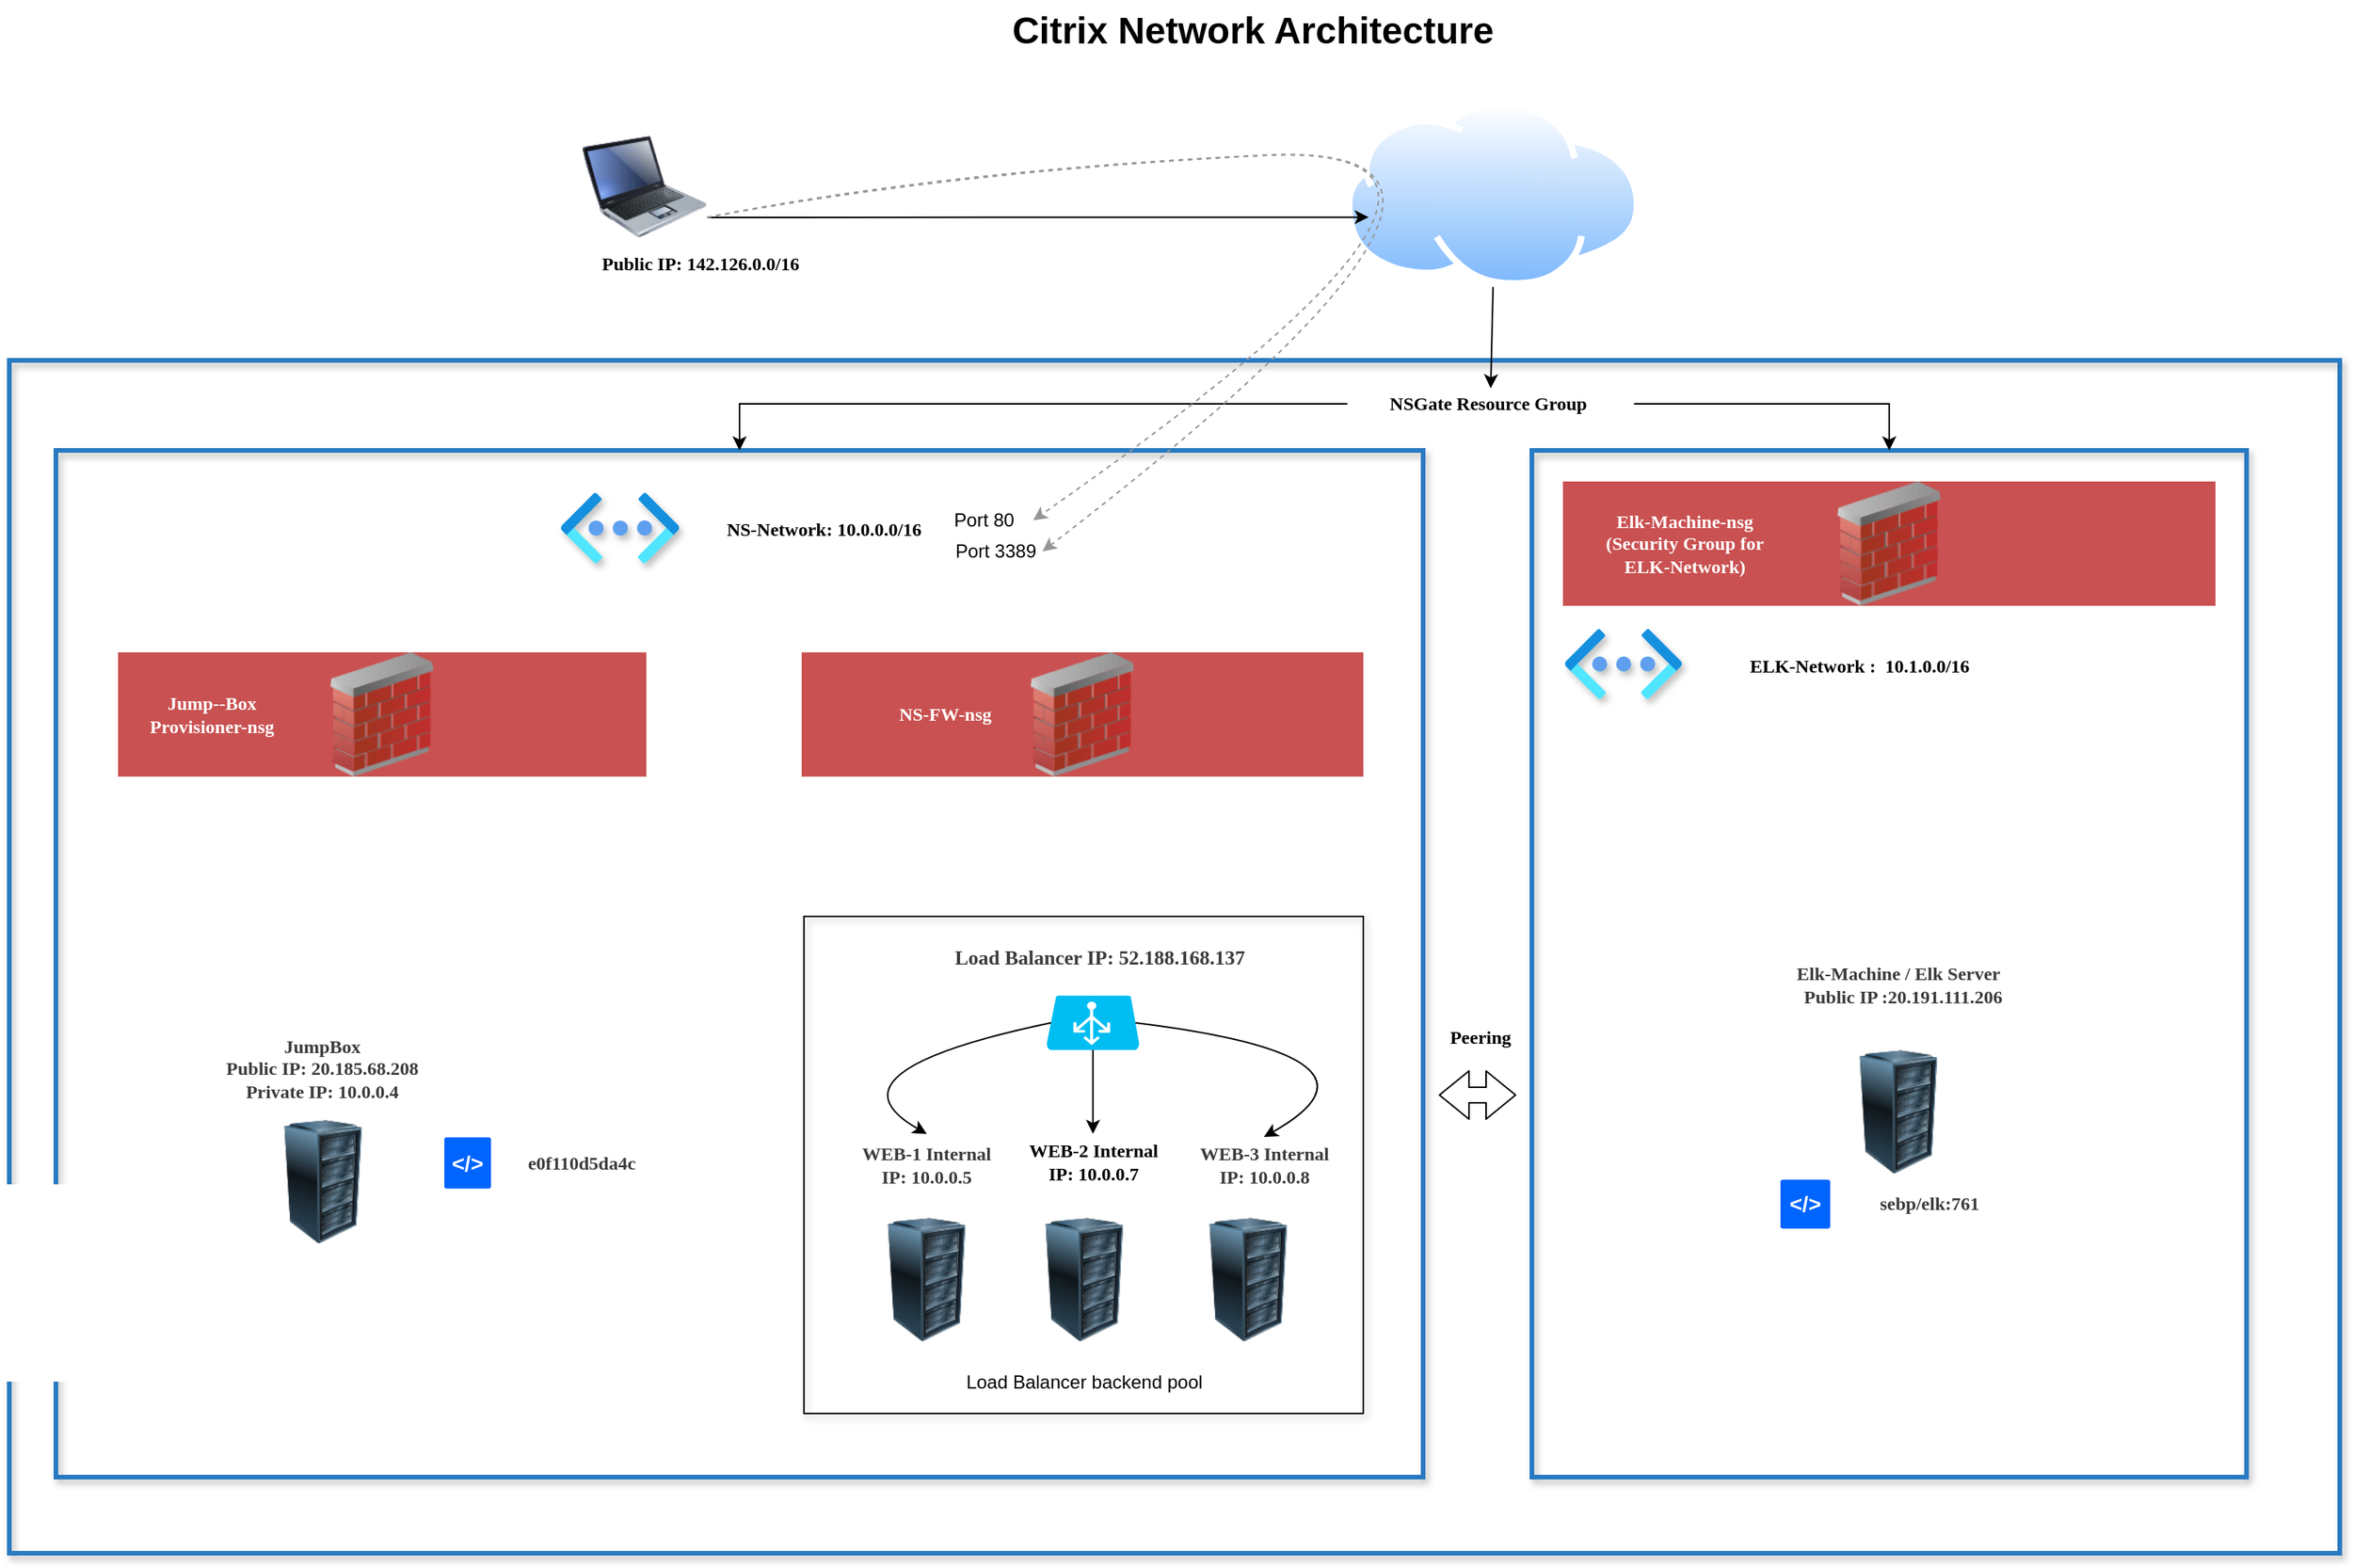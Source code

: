 <mxfile version="13.7.9" type="device"><diagram name="Page-1" id="e3a06f82-3646-2815-327d-82caf3d4e204"><mxGraphModel dx="1422" dy="942" grid="1" gridSize="10" guides="1" tooltips="1" connect="1" arrows="1" fold="1" page="1" pageScale="1.5" pageWidth="1169" pageHeight="826" background="none" math="0" shadow="0"><root><mxCell id="0" style=";html=1;"/><mxCell id="1" style=";html=1;" parent="0"/><mxCell id="kFOUl0HjhCChIZ-gdBaW-10" value="" style="rounded=0;whiteSpace=wrap;html=1;shadow=1;fillColor=none;strokeWidth=3;strokeColor=#297AC2;" parent="1" vertex="1"><mxGeometry x="160" y="320" width="880" height="661" as="geometry"/></mxCell><mxCell id="i5ckNLopUtLMuttp4k-_-11" value="" style="rounded=0;whiteSpace=wrap;html=1;shadow=1;fillColor=none;strokeWidth=3;strokeColor=#297AC2;" parent="1" vertex="1"><mxGeometry x="130" y="262" width="1500" height="768" as="geometry"/></mxCell><mxCell id="i5ckNLopUtLMuttp4k-_-7" value="" style="rounded=0;whiteSpace=wrap;html=1;shadow=1;fillColor=none;" parent="1" vertex="1"><mxGeometry x="641.5" y="620" width="360" height="320" as="geometry"/></mxCell><mxCell id="kFOUl0HjhCChIZ-gdBaW-11" value="" style="rounded=0;whiteSpace=wrap;html=1;shadow=1;fillColor=none;strokeWidth=3;strokeColor=#297AC2;" parent="1" vertex="1"><mxGeometry x="1110" y="320" width="460" height="661" as="geometry"/></mxCell><mxCell id="6a7d8f32e03d9370-62" value="Citrix Network Architecture" style="text;strokeColor=none;fillColor=none;html=1;fontSize=24;fontStyle=1;verticalAlign=middle;align=center;" parent="1" vertex="1"><mxGeometry x="499" y="30" width="861" height="40" as="geometry"/></mxCell><mxCell id="kFOUl0HjhCChIZ-gdBaW-1" value="" style="image;html=1;image=img/lib/clip_art/computers/Server_Rack_128x128.png" parent="1" vertex="1"><mxGeometry x="292" y="751" width="80" height="80" as="geometry"/></mxCell><mxCell id="kFOUl0HjhCChIZ-gdBaW-4" value="" style="image;html=1;image=img/lib/clip_art/networking/Firewall_02_128x128.png;imageBackground=#C95151;" parent="1" vertex="1"><mxGeometry x="640" y="450" width="361.5" height="80" as="geometry"/></mxCell><mxCell id="tx9B6DBB6GjBjkOi35sG-7" style="edgeStyle=none;rounded=0;orthogonalLoop=1;jettySize=auto;html=1;exitX=0.5;exitY=1;exitDx=0;exitDy=0;entryX=0.5;entryY=0;entryDx=0;entryDy=0;fontFamily=Georgia;fontColor=#FFFFFF;" parent="1" source="kFOUl0HjhCChIZ-gdBaW-5" target="i5ckNLopUtLMuttp4k-_-12" edge="1"><mxGeometry relative="1" as="geometry"/></mxCell><mxCell id="kFOUl0HjhCChIZ-gdBaW-5" value="" style="aspect=fixed;perimeter=ellipsePerimeter;html=1;align=center;shadow=0;dashed=0;spacingTop=3;image;image=img/lib/active_directory/internet_cloud.svg;" parent="1" vertex="1"><mxGeometry x="990" y="95" width="190" height="119.7" as="geometry"/></mxCell><mxCell id="tx9B6DBB6GjBjkOi35sG-6" style="edgeStyle=none;rounded=0;orthogonalLoop=1;jettySize=auto;html=1;exitX=1;exitY=0.75;exitDx=0;exitDy=0;entryX=0.079;entryY=0.625;entryDx=0;entryDy=0;entryPerimeter=0;fontFamily=Georgia;fontColor=#FFFFFF;" parent="1" source="kFOUl0HjhCChIZ-gdBaW-6" target="kFOUl0HjhCChIZ-gdBaW-5" edge="1"><mxGeometry relative="1" as="geometry"/></mxCell><mxCell id="kFOUl0HjhCChIZ-gdBaW-6" value="" style="image;html=1;image=img/lib/clip_art/computers/Laptop_128x128.png" parent="1" vertex="1"><mxGeometry x="499" y="110" width="80" height="80" as="geometry"/></mxCell><mxCell id="kFOUl0HjhCChIZ-gdBaW-7" value="" style="image;html=1;image=img/lib/clip_art/computers/Server_Rack_128x128.png" parent="1" vertex="1"><mxGeometry x="1306" y="706" width="80" height="80" as="geometry"/></mxCell><mxCell id="kFOUl0HjhCChIZ-gdBaW-8" value="" style="aspect=fixed;html=1;points=[];align=center;image;fontSize=12;image=img/lib/azure2/networking/Virtual_Networks_Classic.svg;shadow=1;" parent="1" vertex="1"><mxGeometry x="485" y="347.24" width="76.21" height="45.5" as="geometry"/></mxCell><mxCell id="kFOUl0HjhCChIZ-gdBaW-12" value="" style="aspect=fixed;html=1;points=[];align=center;image;fontSize=12;image=img/lib/azure2/networking/Virtual_Networks_Classic.svg;shadow=1;" parent="1" vertex="1"><mxGeometry x="1131.2" y="435" width="75.38" height="45" as="geometry"/></mxCell><mxCell id="kFOUl0HjhCChIZ-gdBaW-13" value="" style="shape=flexArrow;endArrow=classic;startArrow=classic;html=1;strokeColor=#000000;" parent="1" edge="1"><mxGeometry width="50" height="50" relative="1" as="geometry"><mxPoint x="1050" y="735" as="sourcePoint"/><mxPoint x="1100" y="735" as="targetPoint"/><Array as="points"/></mxGeometry></mxCell><mxCell id="kFOUl0HjhCChIZ-gdBaW-14" value="Peering" style="text;html=1;strokeColor=none;fillColor=none;align=center;verticalAlign=middle;whiteSpace=wrap;rounded=0;shadow=1;fontFamily=Georgia;fontStyle=1" parent="1" vertex="1"><mxGeometry x="1057" y="688" width="40" height="20" as="geometry"/></mxCell><mxCell id="kFOUl0HjhCChIZ-gdBaW-15" value="JumpBox &lt;br&gt;Public IP: 20.185.68.208 &lt;br&gt;Private IP: 10.0.0.4" style="text;html=1;strokeColor=none;fillColor=none;align=center;verticalAlign=middle;whiteSpace=wrap;rounded=0;shadow=1;fontStyle=1;fontFamily=Georgia;fontColor=#3B3B3B;" parent="1" vertex="1"><mxGeometry x="214.44" y="708" width="235.11" height="20" as="geometry"/></mxCell><mxCell id="kFOUl0HjhCChIZ-gdBaW-16" value="WEB-1 Internal IP: 10.0.0.5" style="text;html=1;strokeColor=none;fillColor=none;align=center;verticalAlign=middle;whiteSpace=wrap;rounded=0;shadow=1;fontStyle=1;fontFamily=Georgia;fontColor=#3B3B3B;" parent="1" vertex="1"><mxGeometry x="671" y="760" width="99" height="40" as="geometry"/></mxCell><mxCell id="kFOUl0HjhCChIZ-gdBaW-18" value="WEB-2 Internal IP: 10.0.0.7" style="text;html=1;strokeColor=none;fillColor=none;align=center;verticalAlign=middle;whiteSpace=wrap;rounded=0;shadow=1;fontStyle=1;fontFamily=Georgia;" parent="1" vertex="1"><mxGeometry x="777.5" y="760" width="100" height="36" as="geometry"/></mxCell><mxCell id="kFOUl0HjhCChIZ-gdBaW-19" value="" style="image;html=1;image=img/lib/clip_art/computers/Server_Rack_128x128.png" parent="1" vertex="1"><mxGeometry x="887.5" y="814" width="80" height="80" as="geometry"/></mxCell><mxCell id="kFOUl0HjhCChIZ-gdBaW-20" value="WEB-3 Internal IP: 10.0.0.8" style="text;html=1;strokeColor=none;fillColor=none;align=center;verticalAlign=middle;whiteSpace=wrap;rounded=0;shadow=1;fontStyle=1;fontFamily=Georgia;fontColor=#3B3B3B;" parent="1" vertex="1"><mxGeometry x="887.5" y="762" width="100" height="36" as="geometry"/></mxCell><mxCell id="kFOUl0HjhCChIZ-gdBaW-21" value="Elk-Machine / Elk Server&lt;br&gt;&amp;nbsp; Public IP :20.191.111.206" style="text;html=1;strokeColor=none;fillColor=none;align=center;verticalAlign=middle;whiteSpace=wrap;rounded=0;shadow=1;fontStyle=1;fontFamily=Georgia;fontColor=#3B3B3B;" parent="1" vertex="1"><mxGeometry x="1244.25" y="653.5" width="203.5" height="20" as="geometry"/></mxCell><mxCell id="EWIeREl_lm0iJnxNa-zG-3" value="Public IP: 142.126.0.0/16" style="text;html=1;strokeColor=none;fillColor=none;align=center;verticalAlign=middle;whiteSpace=wrap;rounded=0;fontFamily=Georgia;fontStyle=1" parent="1" vertex="1"><mxGeometry x="490" y="190" width="170" height="20" as="geometry"/></mxCell><mxCell id="EWIeREl_lm0iJnxNa-zG-4" value="&amp;lt;/&amp;gt;" style="rounded=1;arcSize=5;fillColor=#0065FF;strokeColor=none;fontColor=#ffffff;align=center;verticalAlign=middle;whiteSpace=wrap;fontSize=14;fontStyle=1;html=1" parent="1" vertex="1"><mxGeometry x="1270" y="789.5" width="32" height="31.5" as="geometry"/></mxCell><mxCell id="EWIeREl_lm0iJnxNa-zG-5" value="&amp;lt;/&amp;gt;" style="rounded=1;arcSize=5;fillColor=#0065FF;strokeColor=none;fontColor=#ffffff;align=center;verticalAlign=middle;whiteSpace=wrap;fontSize=14;fontStyle=1;html=1" parent="1" vertex="1"><mxGeometry x="410" y="762.25" width="30" height="33" as="geometry"/></mxCell><mxCell id="EWIeREl_lm0iJnxNa-zG-6" value="e0f110d5da4c&amp;nbsp;" style="text;html=1;strokeColor=none;fillColor=none;align=center;verticalAlign=middle;whiteSpace=wrap;rounded=0;fontStyle=1;fontFamily=Georgia;fontColor=#3B3B3B;" parent="1" vertex="1"><mxGeometry x="480" y="763.75" width="40" height="30" as="geometry"/></mxCell><mxCell id="EWIeREl_lm0iJnxNa-zG-7" value="NS-Network: 10.0.0.0/16" style="text;html=1;strokeColor=none;fillColor=none;align=center;verticalAlign=middle;whiteSpace=wrap;rounded=0;fontFamily=Georgia;fontStyle=1" parent="1" vertex="1"><mxGeometry x="555" y="361.36" width="199" height="20" as="geometry"/></mxCell><mxCell id="EWIeREl_lm0iJnxNa-zG-8" value="ELK-Network :&amp;nbsp; 10.1.0.0/16" style="text;html=1;strokeColor=none;fillColor=none;align=center;verticalAlign=middle;whiteSpace=wrap;rounded=0;fontFamily=Georgia;fontStyle=1" parent="1" vertex="1"><mxGeometry x="1226" y="449.37" width="190" height="20" as="geometry"/></mxCell><mxCell id="EWIeREl_lm0iJnxNa-zG-9" value="" style="image;html=1;image=img/lib/clip_art/networking/Firewall_02_128x128.png;imageBackground=#C95151;" parent="1" vertex="1"><mxGeometry x="1130" y="340" width="420" height="80" as="geometry"/></mxCell><mxCell id="EWIeREl_lm0iJnxNa-zG-10" value="sebp/elk:761" style="text;html=1;strokeColor=none;fillColor=none;align=center;verticalAlign=middle;whiteSpace=wrap;rounded=0;fontStyle=1;fontFamily=Georgia;fontColor=#3B3B3B;" parent="1" vertex="1"><mxGeometry x="1346" y="795.25" width="40" height="20" as="geometry"/></mxCell><mxCell id="i5ckNLopUtLMuttp4k-_-4" value="" style="verticalLabelPosition=bottom;html=1;verticalAlign=top;align=center;strokeColor=none;fillColor=#00BEF2;shape=mxgraph.azure.azure_load_balancer;" parent="1" vertex="1"><mxGeometry x="797.5" y="671" width="60" height="35" as="geometry"/></mxCell><mxCell id="i5ckNLopUtLMuttp4k-_-8" value="Load Balancer backend pool" style="text;html=1;strokeColor=none;fillColor=none;align=center;verticalAlign=middle;whiteSpace=wrap;rounded=0;shadow=1;" parent="1" vertex="1"><mxGeometry x="737" y="910" width="170" height="20" as="geometry"/></mxCell><mxCell id="i5ckNLopUtLMuttp4k-_-9" value="&lt;span style=&quot;font-size: 13px; text-align: left; background-color: rgb(255, 255, 255);&quot;&gt;Load Balancer IP: 52.188.168.137&lt;/span&gt;" style="text;html=1;strokeColor=none;fillColor=none;align=center;verticalAlign=middle;whiteSpace=wrap;rounded=0;shadow=1;fontStyle=1;fontFamily=Georgia;fontColor=#3B3B3B;" parent="1" vertex="1"><mxGeometry x="671.5" y="634" width="320" height="24" as="geometry"/></mxCell><mxCell id="i5ckNLopUtLMuttp4k-_-10" value="NS-FW-nsg" style="text;html=1;strokeColor=none;fillColor=none;align=center;verticalAlign=middle;whiteSpace=wrap;rounded=0;shadow=1;fontStyle=1;fontFamily=Georgia;fontColor=#FFFFFF;" parent="1" vertex="1"><mxGeometry x="671.5" y="480" width="121" height="20" as="geometry"/></mxCell><mxCell id="tx9B6DBB6GjBjkOi35sG-13" style="edgeStyle=orthogonalEdgeStyle;rounded=0;orthogonalLoop=1;jettySize=auto;html=1;exitX=0;exitY=0.5;exitDx=0;exitDy=0;fontFamily=Georgia;fontColor=#FFFFFF;" parent="1" source="i5ckNLopUtLMuttp4k-_-12" target="kFOUl0HjhCChIZ-gdBaW-10" edge="1"><mxGeometry relative="1" as="geometry"/></mxCell><mxCell id="tx9B6DBB6GjBjkOi35sG-14" style="edgeStyle=orthogonalEdgeStyle;rounded=0;orthogonalLoop=1;jettySize=auto;html=1;exitX=1;exitY=0.5;exitDx=0;exitDy=0;fontFamily=Georgia;fontColor=#FFFFFF;" parent="1" source="i5ckNLopUtLMuttp4k-_-12" target="kFOUl0HjhCChIZ-gdBaW-11" edge="1"><mxGeometry relative="1" as="geometry"/></mxCell><mxCell id="i5ckNLopUtLMuttp4k-_-12" value="NSGate Resource Group&amp;nbsp;" style="text;html=1;strokeColor=none;fillColor=none;align=center;verticalAlign=middle;whiteSpace=wrap;rounded=0;fontStyle=1;fontFamily=Georgia;" parent="1" vertex="1"><mxGeometry x="991.24" y="280" width="184.5" height="20" as="geometry"/></mxCell><mxCell id="tx9B6DBB6GjBjkOi35sG-3" value="" style="image;html=1;image=img/lib/clip_art/computers/Server_Rack_128x128.png" parent="1" vertex="1"><mxGeometry x="680.5" y="814" width="80" height="80" as="geometry"/></mxCell><mxCell id="tx9B6DBB6GjBjkOi35sG-4" value="" style="image;html=1;image=img/lib/clip_art/computers/Server_Rack_128x128.png" parent="1" vertex="1"><mxGeometry x="782" y="814" width="80" height="80" as="geometry"/></mxCell><mxCell id="tx9B6DBB6GjBjkOi35sG-8" value="Elk-Machine-nsg (Security Group for ELK-Network)" style="text;html=1;strokeColor=none;fillColor=none;align=center;verticalAlign=middle;whiteSpace=wrap;rounded=0;shadow=1;fontStyle=1;fontFamily=Georgia;fontColor=#FFFFFF;" parent="1" vertex="1"><mxGeometry x="1146.98" y="370" width="123.02" height="20" as="geometry"/></mxCell><mxCell id="ET1Kvj3xx5I12YjugNaw-3" value="" style="curved=1;endArrow=classic;html=1;exitX=1;exitY=0.75;exitDx=0;exitDy=0;entryX=1;entryY=0.5;entryDx=0;entryDy=0;dashed=1;strokeColor=#969696;" edge="1" parent="1" source="kFOUl0HjhCChIZ-gdBaW-6" target="ET1Kvj3xx5I12YjugNaw-14"><mxGeometry width="50" height="50" relative="1" as="geometry"><mxPoint x="700" y="190" as="sourcePoint"/><mxPoint x="760" y="468" as="targetPoint"/><Array as="points"><mxPoint x="730" y="140"/><mxPoint x="1140" y="120"/></Array></mxGeometry></mxCell><mxCell id="ET1Kvj3xx5I12YjugNaw-14" value="Port 80" style="text;html=1;strokeColor=none;fillColor=none;align=center;verticalAlign=middle;whiteSpace=wrap;rounded=0;" vertex="1" parent="1"><mxGeometry x="724.5" y="355" width="64.5" height="20" as="geometry"/></mxCell><mxCell id="ET1Kvj3xx5I12YjugNaw-16" value="Port 3389" style="text;html=1;strokeColor=none;fillColor=none;align=center;verticalAlign=middle;whiteSpace=wrap;rounded=0;" vertex="1" parent="1"><mxGeometry x="733.5" y="375" width="61.5" height="20" as="geometry"/></mxCell><mxCell id="ET1Kvj3xx5I12YjugNaw-17" value="" style="curved=1;endArrow=classic;html=1;exitX=1;exitY=0.75;exitDx=0;exitDy=0;entryX=1;entryY=0.5;entryDx=0;entryDy=0;strokeColor=#969696;dashed=1;" edge="1" parent="1" source="kFOUl0HjhCChIZ-gdBaW-6" target="ET1Kvj3xx5I12YjugNaw-16"><mxGeometry width="50" height="50" relative="1" as="geometry"><mxPoint x="589" y="180" as="sourcePoint"/><mxPoint x="850" y="520" as="targetPoint"/><Array as="points"><mxPoint x="740" y="140"/><mxPoint x="1140" y="120"/></Array></mxGeometry></mxCell><mxCell id="ET1Kvj3xx5I12YjugNaw-26" value="" style="image;html=1;image=img/lib/clip_art/networking/Firewall_02_128x128.png;imageBackground=#C95151;" vertex="1" parent="1"><mxGeometry x="200" y="450" width="340" height="80" as="geometry"/></mxCell><mxCell id="ET1Kvj3xx5I12YjugNaw-27" value="Jump--Box Provisioner-nsg" style="text;html=1;strokeColor=none;fillColor=none;align=center;verticalAlign=middle;whiteSpace=wrap;rounded=0;shadow=1;fontStyle=1;fontFamily=Georgia;fontColor=#FFFFFF;" vertex="1" parent="1"><mxGeometry x="200" y="480" width="121" height="20" as="geometry"/></mxCell><mxCell id="ET1Kvj3xx5I12YjugNaw-28" value="" style="curved=1;endArrow=classic;html=1;exitX=0.05;exitY=0.5;exitDx=0;exitDy=0;entryX=0.5;entryY=0;entryDx=0;entryDy=0;exitPerimeter=0;" edge="1" parent="1" source="i5ckNLopUtLMuttp4k-_-4" target="kFOUl0HjhCChIZ-gdBaW-16"><mxGeometry width="50" height="50" relative="1" as="geometry"><mxPoint x="690" y="605.5" as="sourcePoint"/><mxPoint x="901" y="821.5" as="targetPoint"/><Array as="points"><mxPoint x="650" y="720"/></Array></mxGeometry></mxCell><mxCell id="ET1Kvj3xx5I12YjugNaw-29" value="" style="curved=1;endArrow=classic;html=1;exitX=0.955;exitY=0.5;exitDx=0;exitDy=0;entryX=0.5;entryY=0;entryDx=0;entryDy=0;exitPerimeter=0;" edge="1" parent="1" source="i5ckNLopUtLMuttp4k-_-4" target="kFOUl0HjhCChIZ-gdBaW-20"><mxGeometry width="50" height="50" relative="1" as="geometry"><mxPoint x="810.5" y="698.5" as="sourcePoint"/><mxPoint x="730.5" y="770" as="targetPoint"/><Array as="points"><mxPoint x="1030" y="710"/></Array></mxGeometry></mxCell><mxCell id="ET1Kvj3xx5I12YjugNaw-31" style="edgeStyle=none;rounded=0;orthogonalLoop=1;jettySize=auto;html=1;fontFamily=Georgia;fontColor=#FFFFFF;entryX=0.5;entryY=0;entryDx=0;entryDy=0;exitX=0.5;exitY=1;exitDx=0;exitDy=0;exitPerimeter=0;" edge="1" parent="1" source="i5ckNLopUtLMuttp4k-_-4"><mxGeometry relative="1" as="geometry"><mxPoint x="828" y="720" as="sourcePoint"/><mxPoint x="827.5" y="760" as="targetPoint"/></mxGeometry></mxCell></root></mxGraphModel></diagram></mxfile>